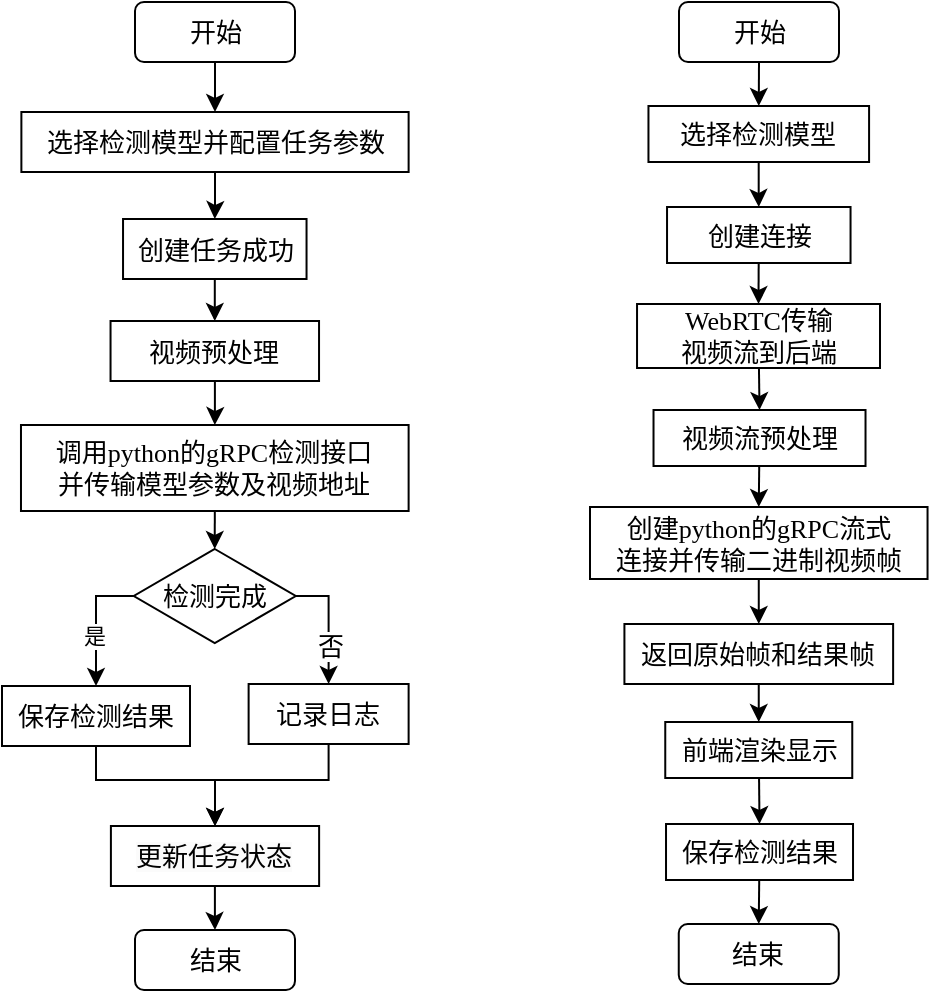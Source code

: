 <mxfile version="26.1.3">
  <diagram name="第 1 页" id="hVpuzf0cs5-q520rvy3v">
    <mxGraphModel dx="934" dy="451" grid="1" gridSize="10" guides="1" tooltips="1" connect="1" arrows="1" fold="1" page="1" pageScale="1" pageWidth="827" pageHeight="1169" math="0" shadow="0">
      <root>
        <mxCell id="0" />
        <mxCell id="1" parent="0" />
        <mxCell id="VQWNfahwIAXLIbeWohpL-105" value="" style="group" vertex="1" connectable="0" parent="1">
          <mxGeometry x="120" y="150" width="203.31" height="494" as="geometry" />
        </mxCell>
        <mxCell id="VQWNfahwIAXLIbeWohpL-51" style="rounded=0;orthogonalLoop=1;jettySize=auto;html=1;entryX=0.5;entryY=0;entryDx=0;entryDy=0;fontFamily=宋体;exitX=0.5;exitY=1;exitDx=0;exitDy=0;" edge="1" parent="VQWNfahwIAXLIbeWohpL-105" source="VQWNfahwIAXLIbeWohpL-22" target="VQWNfahwIAXLIbeWohpL-50">
          <mxGeometry relative="1" as="geometry">
            <mxPoint x="106.524" y="-31" as="sourcePoint" />
          </mxGeometry>
        </mxCell>
        <mxCell id="VQWNfahwIAXLIbeWohpL-55" style="edgeStyle=orthogonalEdgeStyle;rounded=0;orthogonalLoop=1;jettySize=auto;html=1;entryX=0.5;entryY=0;entryDx=0;entryDy=0;fontFamily=宋体;" edge="1" parent="VQWNfahwIAXLIbeWohpL-105" source="VQWNfahwIAXLIbeWohpL-31" target="VQWNfahwIAXLIbeWohpL-35">
          <mxGeometry relative="1" as="geometry" />
        </mxCell>
        <mxCell id="VQWNfahwIAXLIbeWohpL-31" value="创建任务成功" style="rounded=0;whiteSpace=wrap;html=1;fontFamily=宋体;fontSize=13;" vertex="1" parent="VQWNfahwIAXLIbeWohpL-105">
          <mxGeometry x="60.52" y="108.5" width="91.75" height="30" as="geometry" />
        </mxCell>
        <mxCell id="VQWNfahwIAXLIbeWohpL-57" style="edgeStyle=orthogonalEdgeStyle;rounded=0;orthogonalLoop=1;jettySize=auto;html=1;entryX=0.5;entryY=0;entryDx=0;entryDy=0;fontFamily=宋体;" edge="1" parent="VQWNfahwIAXLIbeWohpL-105" source="VQWNfahwIAXLIbeWohpL-35" target="VQWNfahwIAXLIbeWohpL-56">
          <mxGeometry relative="1" as="geometry" />
        </mxCell>
        <mxCell id="VQWNfahwIAXLIbeWohpL-35" value="视频预处理" style="rounded=0;whiteSpace=wrap;html=1;fontFamily=宋体;fontSize=13;" vertex="1" parent="VQWNfahwIAXLIbeWohpL-105">
          <mxGeometry x="54.27" y="159.5" width="104.25" height="30" as="geometry" />
        </mxCell>
        <mxCell id="VQWNfahwIAXLIbeWohpL-63" style="edgeStyle=orthogonalEdgeStyle;rounded=0;orthogonalLoop=1;jettySize=auto;html=1;entryX=0.5;entryY=0;entryDx=0;entryDy=0;fontFamily=宋体;" edge="1" parent="VQWNfahwIAXLIbeWohpL-105" source="VQWNfahwIAXLIbeWohpL-40" target="VQWNfahwIAXLIbeWohpL-47">
          <mxGeometry relative="1" as="geometry">
            <Array as="points">
              <mxPoint x="163" y="297" />
            </Array>
          </mxGeometry>
        </mxCell>
        <mxCell id="VQWNfahwIAXLIbeWohpL-69" style="edgeStyle=orthogonalEdgeStyle;rounded=0;orthogonalLoop=1;jettySize=auto;html=1;entryX=0.5;entryY=0;entryDx=0;entryDy=0;fontFamily=宋体;" edge="1" parent="VQWNfahwIAXLIbeWohpL-105" source="VQWNfahwIAXLIbeWohpL-40" target="VQWNfahwIAXLIbeWohpL-42">
          <mxGeometry relative="1" as="geometry">
            <Array as="points">
              <mxPoint x="47" y="297" />
            </Array>
          </mxGeometry>
        </mxCell>
        <mxCell id="VQWNfahwIAXLIbeWohpL-70" value="是" style="edgeLabel;html=1;align=center;verticalAlign=middle;resizable=0;points=[];fontFamily=宋体;" vertex="1" connectable="0" parent="VQWNfahwIAXLIbeWohpL-69">
          <mxGeometry x="0.071" y="-1" relative="1" as="geometry">
            <mxPoint y="5" as="offset" />
          </mxGeometry>
        </mxCell>
        <mxCell id="VQWNfahwIAXLIbeWohpL-40" value="检测完成" style="rhombus;whiteSpace=wrap;html=1;fontFamily=宋体;fontSize=13;" vertex="1" parent="VQWNfahwIAXLIbeWohpL-105">
          <mxGeometry x="65.89" y="273.5" width="81" height="47" as="geometry" />
        </mxCell>
        <mxCell id="VQWNfahwIAXLIbeWohpL-66" style="edgeStyle=orthogonalEdgeStyle;rounded=0;orthogonalLoop=1;jettySize=auto;html=1;entryX=0.5;entryY=0;entryDx=0;entryDy=0;fontFamily=宋体;" edge="1" parent="VQWNfahwIAXLIbeWohpL-105" source="VQWNfahwIAXLIbeWohpL-42" target="VQWNfahwIAXLIbeWohpL-65">
          <mxGeometry relative="1" as="geometry">
            <Array as="points">
              <mxPoint x="47" y="389" />
              <mxPoint x="107" y="389" />
            </Array>
          </mxGeometry>
        </mxCell>
        <mxCell id="VQWNfahwIAXLIbeWohpL-42" value="保存检测结果" style="rounded=0;whiteSpace=wrap;html=1;fontFamily=宋体;fontSize=13;" vertex="1" parent="VQWNfahwIAXLIbeWohpL-105">
          <mxGeometry y="342" width="94" height="30" as="geometry" />
        </mxCell>
        <mxCell id="VQWNfahwIAXLIbeWohpL-43" value="结束" style="rounded=1;whiteSpace=wrap;html=1;fontFamily=宋体;fontSize=13;" vertex="1" parent="VQWNfahwIAXLIbeWohpL-105">
          <mxGeometry x="66.5" y="464" width="80" height="30" as="geometry" />
        </mxCell>
        <mxCell id="VQWNfahwIAXLIbeWohpL-71" style="edgeStyle=orthogonalEdgeStyle;rounded=0;orthogonalLoop=1;jettySize=auto;html=1;entryX=0.5;entryY=0;entryDx=0;entryDy=0;" edge="1" parent="VQWNfahwIAXLIbeWohpL-105" source="VQWNfahwIAXLIbeWohpL-50" target="VQWNfahwIAXLIbeWohpL-31">
          <mxGeometry relative="1" as="geometry" />
        </mxCell>
        <mxCell id="VQWNfahwIAXLIbeWohpL-50" value="选择检测模型并配置任务参数" style="rounded=0;whiteSpace=wrap;html=1;fontFamily=宋体;fontSize=13;" vertex="1" parent="VQWNfahwIAXLIbeWohpL-105">
          <mxGeometry x="9.69" y="55" width="193.62" height="30" as="geometry" />
        </mxCell>
        <mxCell id="VQWNfahwIAXLIbeWohpL-22" value="开始" style="rounded=1;whiteSpace=wrap;html=1;fontFamily=宋体;fontSize=13;" vertex="1" parent="VQWNfahwIAXLIbeWohpL-105">
          <mxGeometry x="66.5" width="80" height="30" as="geometry" />
        </mxCell>
        <mxCell id="VQWNfahwIAXLIbeWohpL-59" style="rounded=0;orthogonalLoop=1;jettySize=auto;html=1;entryX=0.5;entryY=0;entryDx=0;entryDy=0;fontFamily=宋体;" edge="1" parent="VQWNfahwIAXLIbeWohpL-105" source="VQWNfahwIAXLIbeWohpL-56" target="VQWNfahwIAXLIbeWohpL-40">
          <mxGeometry relative="1" as="geometry">
            <mxPoint x="106.395" y="290.5" as="targetPoint" />
          </mxGeometry>
        </mxCell>
        <mxCell id="VQWNfahwIAXLIbeWohpL-56" value="调用&lt;font face=&quot;Times New Roman&quot;&gt;python&lt;/font&gt;的&lt;font face=&quot;Times New Roman&quot;&gt;gRPC&lt;/font&gt;检测接口&lt;div&gt;并传输模型参数及视频地址&lt;/div&gt;" style="rounded=0;whiteSpace=wrap;html=1;fontFamily=宋体;fontSize=13;" vertex="1" parent="VQWNfahwIAXLIbeWohpL-105">
          <mxGeometry x="9.49" y="211.5" width="193.82" height="43" as="geometry" />
        </mxCell>
        <mxCell id="VQWNfahwIAXLIbeWohpL-67" style="edgeStyle=orthogonalEdgeStyle;rounded=0;orthogonalLoop=1;jettySize=auto;html=1;entryX=0.5;entryY=0;entryDx=0;entryDy=0;fontFamily=宋体;" edge="1" parent="VQWNfahwIAXLIbeWohpL-105" source="VQWNfahwIAXLIbeWohpL-47" target="VQWNfahwIAXLIbeWohpL-65">
          <mxGeometry relative="1" as="geometry">
            <Array as="points">
              <mxPoint x="163" y="389" />
              <mxPoint x="107" y="389" />
            </Array>
          </mxGeometry>
        </mxCell>
        <mxCell id="VQWNfahwIAXLIbeWohpL-47" value="记录日志" style="rounded=0;whiteSpace=wrap;html=1;fontFamily=宋体;fontSize=13;" vertex="1" parent="VQWNfahwIAXLIbeWohpL-105">
          <mxGeometry x="123.31" y="341" width="80" height="30" as="geometry" />
        </mxCell>
        <mxCell id="VQWNfahwIAXLIbeWohpL-64" value="否" style="edgeLabel;html=1;align=center;verticalAlign=middle;resizable=0;points=[];fontFamily=宋体;fontSize=13;" vertex="1" connectable="0" parent="VQWNfahwIAXLIbeWohpL-105">
          <mxGeometry x="166.308" y="318" as="geometry">
            <mxPoint x="-3" y="4" as="offset" />
          </mxGeometry>
        </mxCell>
        <mxCell id="VQWNfahwIAXLIbeWohpL-68" style="edgeStyle=orthogonalEdgeStyle;rounded=0;orthogonalLoop=1;jettySize=auto;html=1;entryX=0.5;entryY=0;entryDx=0;entryDy=0;fontFamily=宋体;" edge="1" parent="VQWNfahwIAXLIbeWohpL-105" source="VQWNfahwIAXLIbeWohpL-65" target="VQWNfahwIAXLIbeWohpL-43">
          <mxGeometry relative="1" as="geometry" />
        </mxCell>
        <mxCell id="VQWNfahwIAXLIbeWohpL-65" value="&lt;br&gt;&lt;span style=&quot;color: rgb(0, 0, 0); font-size: 13px; font-style: normal; font-variant-ligatures: normal; font-variant-caps: normal; font-weight: 400; letter-spacing: normal; orphans: 2; text-align: center; text-indent: 0px; text-transform: none; widows: 2; word-spacing: 0px; -webkit-text-stroke-width: 0px; white-space: normal; background-color: rgb(251, 251, 251); text-decoration-thickness: initial; text-decoration-style: initial; text-decoration-color: initial; float: none; display: inline !important;&quot;&gt;更新任务状态&lt;/span&gt;&lt;div&gt;&lt;br&gt;&lt;/div&gt;" style="rounded=0;whiteSpace=wrap;html=1;fontFamily=宋体;fontSize=13;" vertex="1" parent="VQWNfahwIAXLIbeWohpL-105">
          <mxGeometry x="54.45" y="412" width="104.11" height="30" as="geometry" />
        </mxCell>
        <mxCell id="VQWNfahwIAXLIbeWohpL-106" value="" style="group" vertex="1" connectable="0" parent="1">
          <mxGeometry x="414" y="150" width="168.77" height="491" as="geometry" />
        </mxCell>
        <mxCell id="VQWNfahwIAXLIbeWohpL-72" style="rounded=0;orthogonalLoop=1;jettySize=auto;html=1;entryX=0.5;entryY=0;entryDx=0;entryDy=0;fontFamily=宋体;exitX=0.5;exitY=1;exitDx=0;exitDy=0;" edge="1" parent="VQWNfahwIAXLIbeWohpL-106" source="VQWNfahwIAXLIbeWohpL-86" target="VQWNfahwIAXLIbeWohpL-85">
          <mxGeometry relative="1" as="geometry">
            <mxPoint x="84.524" y="-34" as="sourcePoint" />
          </mxGeometry>
        </mxCell>
        <mxCell id="VQWNfahwIAXLIbeWohpL-73" style="rounded=0;orthogonalLoop=1;jettySize=auto;html=1;entryX=0.5;entryY=0;entryDx=0;entryDy=0;fontFamily=宋体;" edge="1" parent="VQWNfahwIAXLIbeWohpL-106" source="VQWNfahwIAXLIbeWohpL-74" target="VQWNfahwIAXLIbeWohpL-76">
          <mxGeometry relative="1" as="geometry" />
        </mxCell>
        <mxCell id="VQWNfahwIAXLIbeWohpL-74" value="创建连接" style="rounded=0;whiteSpace=wrap;html=1;fontFamily=宋体;fontSize=13;" vertex="1" parent="VQWNfahwIAXLIbeWohpL-106">
          <mxGeometry x="38.52" y="102.5" width="91.75" height="28" as="geometry" />
        </mxCell>
        <mxCell id="VQWNfahwIAXLIbeWohpL-95" style="rounded=0;orthogonalLoop=1;jettySize=auto;html=1;entryX=0.5;entryY=0;entryDx=0;entryDy=0;fontFamily=宋体;" edge="1" parent="VQWNfahwIAXLIbeWohpL-106" source="VQWNfahwIAXLIbeWohpL-76" target="VQWNfahwIAXLIbeWohpL-94">
          <mxGeometry relative="1" as="geometry" />
        </mxCell>
        <mxCell id="VQWNfahwIAXLIbeWohpL-76" value="&lt;font face=&quot;Times New Roman&quot;&gt;WebRTC&lt;/font&gt;传输&lt;div&gt;视频流到后端&lt;/div&gt;" style="rounded=0;whiteSpace=wrap;html=1;fontFamily=宋体;fontSize=13;" vertex="1" parent="VQWNfahwIAXLIbeWohpL-106">
          <mxGeometry x="23.52" y="151" width="121.48" height="32" as="geometry" />
        </mxCell>
        <mxCell id="VQWNfahwIAXLIbeWohpL-83" value="结束" style="rounded=1;whiteSpace=wrap;html=1;fontFamily=宋体;fontSize=13;" vertex="1" parent="VQWNfahwIAXLIbeWohpL-106">
          <mxGeometry x="44.38" y="461" width="80" height="30" as="geometry" />
        </mxCell>
        <mxCell id="VQWNfahwIAXLIbeWohpL-84" style="edgeStyle=orthogonalEdgeStyle;rounded=0;orthogonalLoop=1;jettySize=auto;html=1;entryX=0.5;entryY=0;entryDx=0;entryDy=0;fontFamily=宋体;" edge="1" parent="VQWNfahwIAXLIbeWohpL-106" source="VQWNfahwIAXLIbeWohpL-85" target="VQWNfahwIAXLIbeWohpL-74">
          <mxGeometry relative="1" as="geometry" />
        </mxCell>
        <mxCell id="VQWNfahwIAXLIbeWohpL-85" value="选择检测模型" style="rounded=0;whiteSpace=wrap;html=1;fontFamily=宋体;fontSize=13;" vertex="1" parent="VQWNfahwIAXLIbeWohpL-106">
          <mxGeometry x="29.23" y="52" width="110.31" height="28" as="geometry" />
        </mxCell>
        <mxCell id="VQWNfahwIAXLIbeWohpL-86" value="开始" style="rounded=1;whiteSpace=wrap;html=1;fontFamily=宋体;fontSize=13;" vertex="1" parent="VQWNfahwIAXLIbeWohpL-106">
          <mxGeometry x="44.5" width="80" height="30" as="geometry" />
        </mxCell>
        <mxCell id="VQWNfahwIAXLIbeWohpL-98" style="rounded=0;orthogonalLoop=1;jettySize=auto;html=1;entryX=0.5;entryY=0;entryDx=0;entryDy=0;fontFamily=宋体;" edge="1" parent="VQWNfahwIAXLIbeWohpL-106" source="VQWNfahwIAXLIbeWohpL-88" target="VQWNfahwIAXLIbeWohpL-97">
          <mxGeometry relative="1" as="geometry" />
        </mxCell>
        <mxCell id="VQWNfahwIAXLIbeWohpL-88" value="创建&lt;font face=&quot;Times New Roman&quot;&gt;python&lt;/font&gt;的&lt;font face=&quot;Times New Roman&quot;&gt;gRPC&lt;/font&gt;流式&lt;div&gt;&lt;span style=&quot;background-color: transparent; color: light-dark(rgb(0, 0, 0), rgb(255, 255, 255));&quot;&gt;连接并传输二进制视频帧&lt;/span&gt;&lt;/div&gt;" style="rounded=0;whiteSpace=wrap;html=1;fontFamily=宋体;fontSize=13;" vertex="1" parent="VQWNfahwIAXLIbeWohpL-106">
          <mxGeometry y="252.5" width="168.77" height="36" as="geometry" />
        </mxCell>
        <mxCell id="VQWNfahwIAXLIbeWohpL-96" style="rounded=0;orthogonalLoop=1;jettySize=auto;html=1;entryX=0.5;entryY=0;entryDx=0;entryDy=0;fontFamily=宋体;" edge="1" parent="VQWNfahwIAXLIbeWohpL-106" source="VQWNfahwIAXLIbeWohpL-94" target="VQWNfahwIAXLIbeWohpL-88">
          <mxGeometry relative="1" as="geometry" />
        </mxCell>
        <mxCell id="VQWNfahwIAXLIbeWohpL-94" value="视频流预处理" style="rounded=0;whiteSpace=wrap;html=1;fontFamily=宋体;fontSize=13;" vertex="1" parent="VQWNfahwIAXLIbeWohpL-106">
          <mxGeometry x="31.76" y="204" width="106" height="28" as="geometry" />
        </mxCell>
        <mxCell id="VQWNfahwIAXLIbeWohpL-100" style="rounded=0;orthogonalLoop=1;jettySize=auto;html=1;entryX=0.5;entryY=0;entryDx=0;entryDy=0;fontFamily=宋体;" edge="1" parent="VQWNfahwIAXLIbeWohpL-106" source="VQWNfahwIAXLIbeWohpL-97" target="VQWNfahwIAXLIbeWohpL-99">
          <mxGeometry relative="1" as="geometry" />
        </mxCell>
        <mxCell id="VQWNfahwIAXLIbeWohpL-97" value="返回原始帧和结果帧" style="rounded=0;whiteSpace=wrap;html=1;fontFamily=宋体;fontSize=13;" vertex="1" parent="VQWNfahwIAXLIbeWohpL-106">
          <mxGeometry x="17.21" y="311" width="134.35" height="30" as="geometry" />
        </mxCell>
        <mxCell id="VQWNfahwIAXLIbeWohpL-103" style="rounded=0;orthogonalLoop=1;jettySize=auto;html=1;entryX=0.5;entryY=0;entryDx=0;entryDy=0;fontFamily=宋体;" edge="1" parent="VQWNfahwIAXLIbeWohpL-106" source="VQWNfahwIAXLIbeWohpL-99" target="VQWNfahwIAXLIbeWohpL-102">
          <mxGeometry relative="1" as="geometry" />
        </mxCell>
        <mxCell id="VQWNfahwIAXLIbeWohpL-99" value="前端渲染显示" style="rounded=0;whiteSpace=wrap;html=1;fontFamily=宋体;fontSize=13;" vertex="1" parent="VQWNfahwIAXLIbeWohpL-106">
          <mxGeometry x="37.63" y="360" width="93.5" height="28" as="geometry" />
        </mxCell>
        <mxCell id="VQWNfahwIAXLIbeWohpL-104" style="rounded=0;orthogonalLoop=1;jettySize=auto;html=1;entryX=0.5;entryY=0;entryDx=0;entryDy=0;fontFamily=宋体;" edge="1" parent="VQWNfahwIAXLIbeWohpL-106" source="VQWNfahwIAXLIbeWohpL-102" target="VQWNfahwIAXLIbeWohpL-83">
          <mxGeometry relative="1" as="geometry" />
        </mxCell>
        <mxCell id="VQWNfahwIAXLIbeWohpL-102" value="保存检测结果" style="rounded=0;whiteSpace=wrap;html=1;fontFamily=宋体;fontSize=13;" vertex="1" parent="VQWNfahwIAXLIbeWohpL-106">
          <mxGeometry x="38.01" y="411" width="93.5" height="28" as="geometry" />
        </mxCell>
      </root>
    </mxGraphModel>
  </diagram>
</mxfile>
